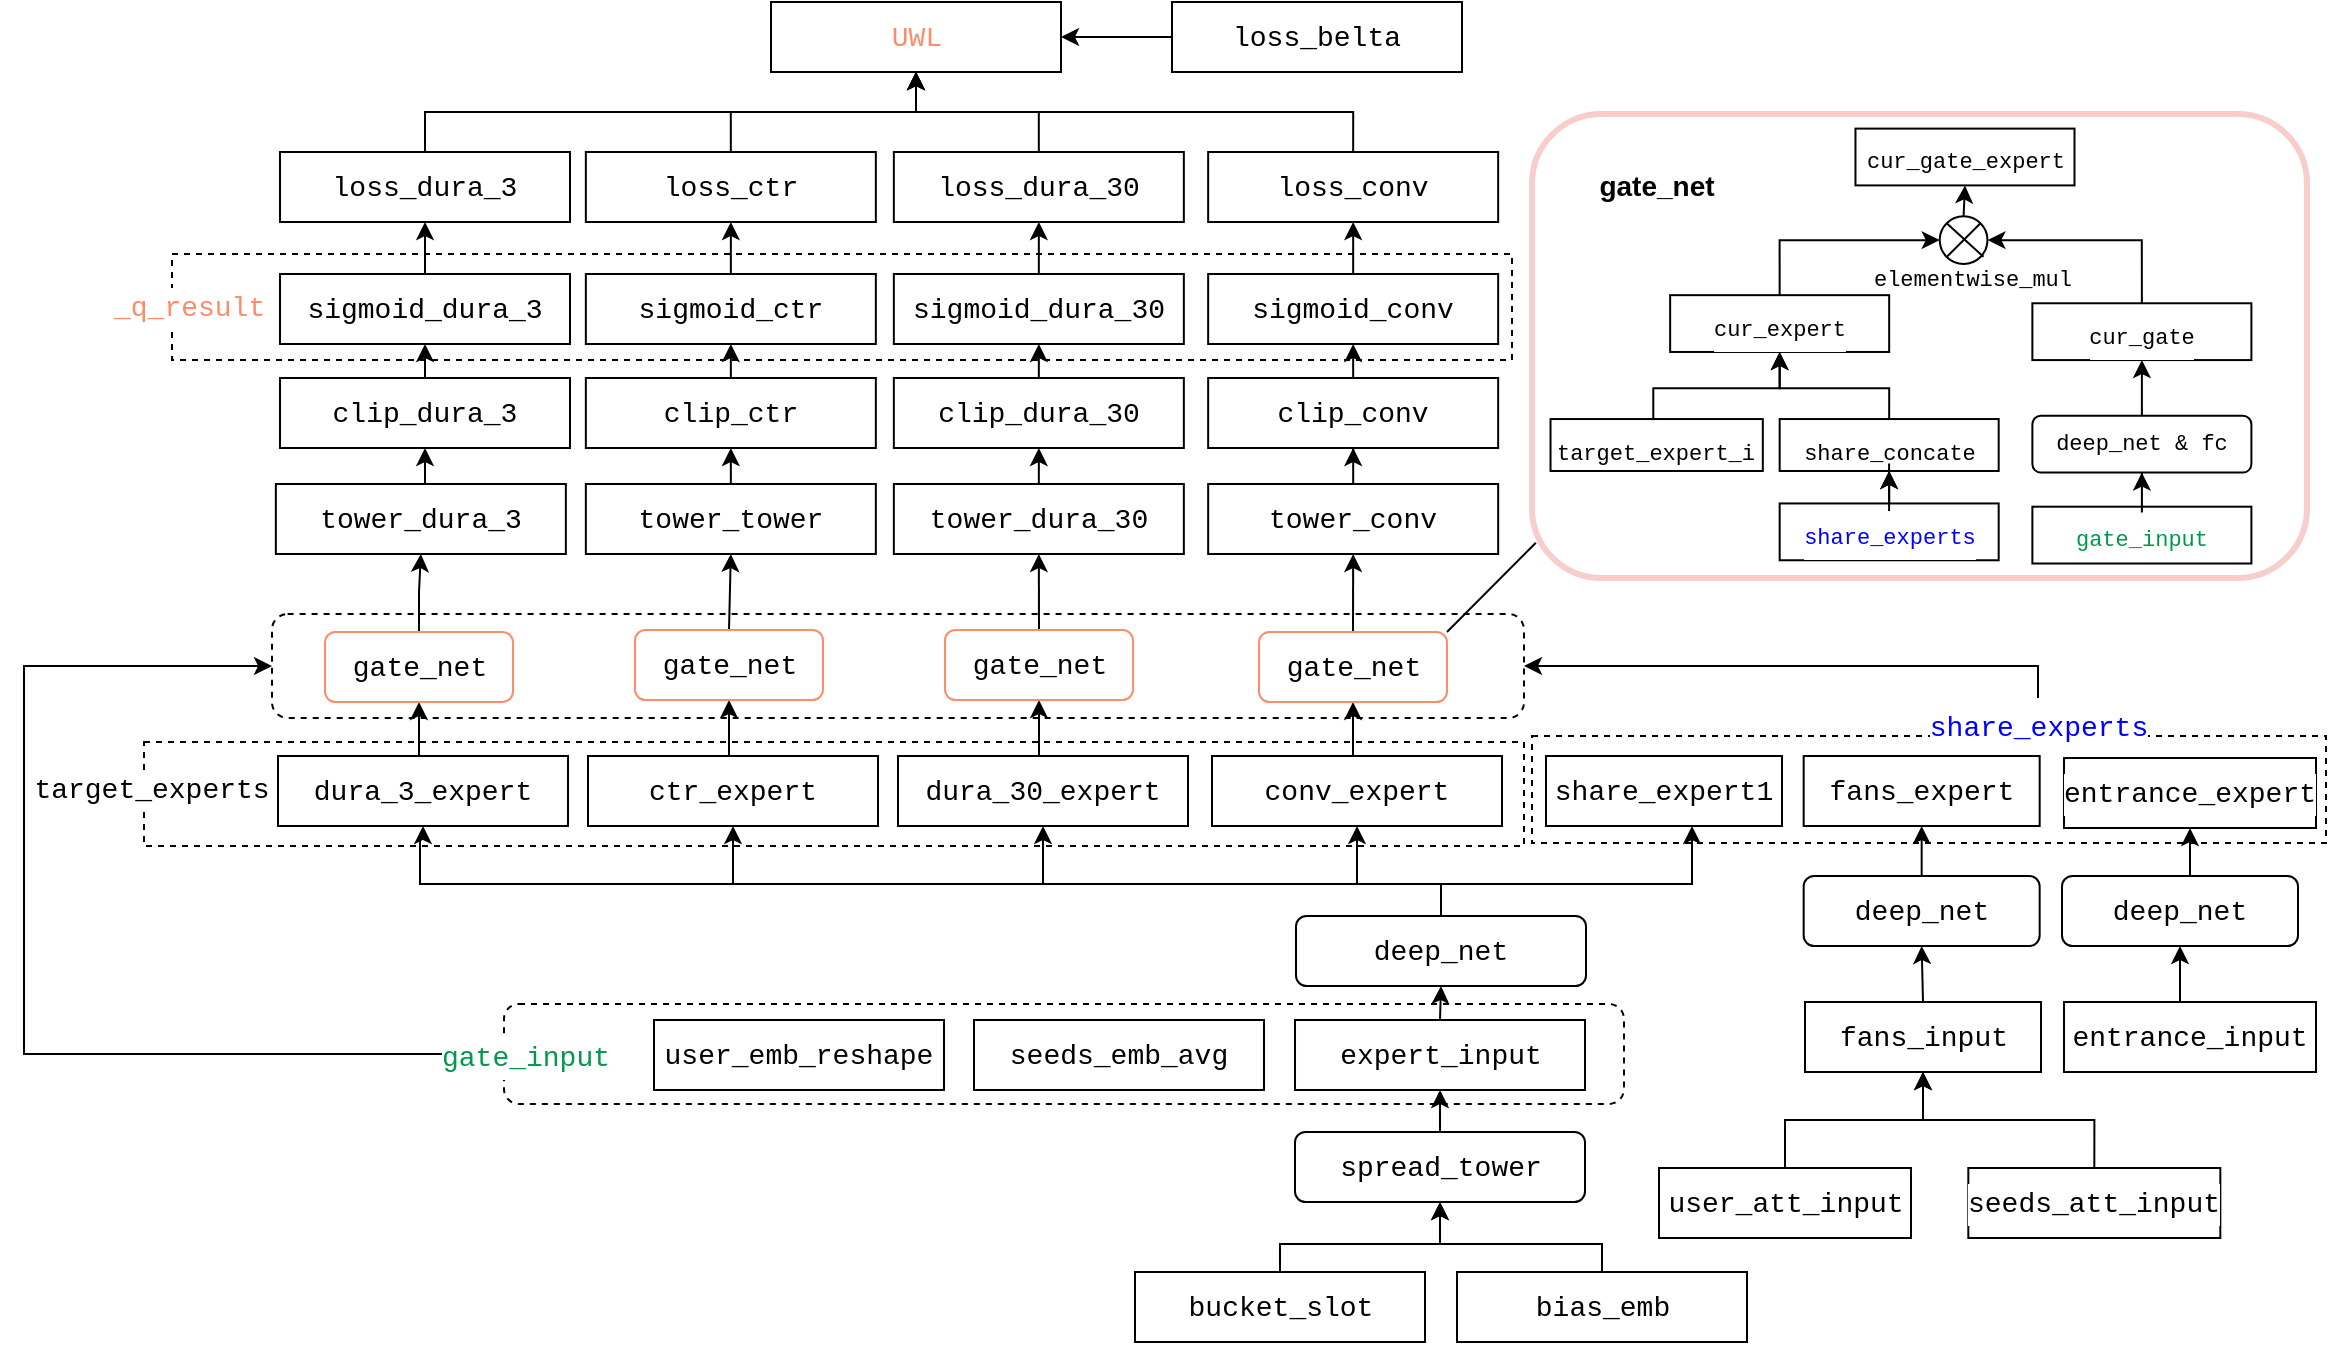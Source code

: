 <mxfile version="24.3.1" type="github">
  <diagram name="第 1 页" id="n4BhP9zj2BLXmroLL63H">
    <mxGraphModel dx="2883" dy="856" grid="1" gridSize="10" guides="1" tooltips="1" connect="1" arrows="1" fold="1" page="1" pageScale="1" pageWidth="1169" pageHeight="827" math="0" shadow="0">
      <root>
        <mxCell id="0" />
        <mxCell id="1" parent="0" />
        <mxCell id="V2eXVLYHtB6FcR149Pm0-15" value="" style="rounded=1;whiteSpace=wrap;html=1;dashed=1;" parent="1" vertex="1">
          <mxGeometry x="-1030" y="320" width="626" height="52" as="geometry" />
        </mxCell>
        <mxCell id="jRNUs59h5QSE2_opnb7j-113" value="" style="rounded=0;whiteSpace=wrap;html=1;dashed=1;" parent="1" vertex="1">
          <mxGeometry x="-1080" y="140" width="670" height="53" as="geometry" />
        </mxCell>
        <mxCell id="V2eXVLYHtB6FcR149Pm0-16" style="edgeStyle=orthogonalEdgeStyle;rounded=0;orthogonalLoop=1;jettySize=auto;html=1;entryX=0;entryY=0.5;entryDx=0;entryDy=0;" parent="1" source="jRNUs59h5QSE2_opnb7j-55" target="V2eXVLYHtB6FcR149Pm0-15" edge="1">
          <mxGeometry relative="1" as="geometry">
            <Array as="points">
              <mxPoint x="-1154" y="540" />
              <mxPoint x="-1154" y="346" />
            </Array>
          </mxGeometry>
        </mxCell>
        <mxCell id="jRNUs59h5QSE2_opnb7j-55" value="" style="rounded=1;whiteSpace=wrap;html=1;dashed=1;" parent="1" vertex="1">
          <mxGeometry x="-914" y="515" width="560" height="50" as="geometry" />
        </mxCell>
        <mxCell id="jRNUs59h5QSE2_opnb7j-45" value="" style="rounded=0;whiteSpace=wrap;html=1;dashed=1;" parent="1" vertex="1">
          <mxGeometry x="-1094" y="384" width="690" height="52" as="geometry" />
        </mxCell>
        <mxCell id="jRNUs59h5QSE2_opnb7j-42" value="" style="rounded=0;whiteSpace=wrap;html=1;dashed=1;" parent="1" vertex="1">
          <mxGeometry x="-400" y="381" width="397" height="53.5" as="geometry" />
        </mxCell>
        <mxCell id="jRNUs59h5QSE2_opnb7j-10" style="edgeStyle=orthogonalEdgeStyle;rounded=0;orthogonalLoop=1;jettySize=auto;html=1;exitX=0.5;exitY=0;exitDx=0;exitDy=0;entryX=0.5;entryY=1;entryDx=0;entryDy=0;" parent="1" source="jRNUs59h5QSE2_opnb7j-1" target="jRNUs59h5QSE2_opnb7j-7" edge="1">
          <mxGeometry relative="1" as="geometry" />
        </mxCell>
        <mxCell id="jRNUs59h5QSE2_opnb7j-1" value="&lt;div style=&quot;background-color: rgb(255, 255, 255); font-family: &amp;quot;Fira Code&amp;quot;, Menlo, Monaco, &amp;quot;Courier New&amp;quot;, monospace; font-size: 14px; line-height: 21px; white-space: pre;&quot;&gt;fans_input&lt;/div&gt;" style="rounded=0;whiteSpace=wrap;html=1;" parent="1" vertex="1">
          <mxGeometry x="-263.497" y="514" width="118" height="35" as="geometry" />
        </mxCell>
        <mxCell id="jRNUs59h5QSE2_opnb7j-13" style="edgeStyle=orthogonalEdgeStyle;rounded=0;orthogonalLoop=1;jettySize=auto;html=1;exitX=0.5;exitY=0;exitDx=0;exitDy=0;" parent="1" source="jRNUs59h5QSE2_opnb7j-2" target="jRNUs59h5QSE2_opnb7j-1" edge="1">
          <mxGeometry relative="1" as="geometry" />
        </mxCell>
        <mxCell id="jRNUs59h5QSE2_opnb7j-2" value="&lt;div style=&quot;background-color: rgb(255, 255, 255); font-family: &amp;quot;Fira Code&amp;quot;, Menlo, Monaco, &amp;quot;Courier New&amp;quot;, monospace; font-size: 14px; line-height: 21px; white-space: pre;&quot;&gt;&lt;div style=&quot;line-height: 21px;&quot;&gt;user_att_input&lt;/div&gt;&lt;/div&gt;" style="rounded=0;whiteSpace=wrap;html=1;" parent="1" vertex="1">
          <mxGeometry x="-336.5" y="597" width="126" height="35" as="geometry" />
        </mxCell>
        <mxCell id="jRNUs59h5QSE2_opnb7j-14" style="edgeStyle=orthogonalEdgeStyle;rounded=0;orthogonalLoop=1;jettySize=auto;html=1;exitX=0.5;exitY=0;exitDx=0;exitDy=0;" parent="1" source="jRNUs59h5QSE2_opnb7j-4" target="jRNUs59h5QSE2_opnb7j-1" edge="1">
          <mxGeometry relative="1" as="geometry" />
        </mxCell>
        <mxCell id="jRNUs59h5QSE2_opnb7j-4" value="&lt;div style=&quot;background-color: rgb(255, 255, 255); font-family: &amp;quot;Fira Code&amp;quot;, Menlo, Monaco, &amp;quot;Courier New&amp;quot;, monospace; font-size: 14px; line-height: 21px; white-space: pre;&quot;&gt;&lt;div style=&quot;line-height: 21px;&quot;&gt;&lt;div style=&quot;line-height: 21px;&quot;&gt;seeds_att_input&lt;/div&gt;&lt;/div&gt;&lt;/div&gt;" style="rounded=0;whiteSpace=wrap;html=1;" parent="1" vertex="1">
          <mxGeometry x="-181.833" y="597" width="126" height="35" as="geometry" />
        </mxCell>
        <mxCell id="jRNUs59h5QSE2_opnb7j-6" value="&lt;div style=&quot;background-color: rgb(255, 255, 255); font-family: &amp;quot;Fira Code&amp;quot;, Menlo, Monaco, &amp;quot;Courier New&amp;quot;, monospace; font-size: 14px; line-height: 21px; white-space: pre;&quot;&gt;&lt;div style=&quot;line-height: 21px;&quot;&gt;fans_expert&lt;/div&gt;&lt;/div&gt;" style="rounded=0;whiteSpace=wrap;html=1;" parent="1" vertex="1">
          <mxGeometry x="-264.167" y="391" width="118" height="35" as="geometry" />
        </mxCell>
        <mxCell id="jRNUs59h5QSE2_opnb7j-8" style="edgeStyle=orthogonalEdgeStyle;rounded=0;orthogonalLoop=1;jettySize=auto;html=1;exitX=0.5;exitY=0;exitDx=0;exitDy=0;entryX=0.5;entryY=1;entryDx=0;entryDy=0;" parent="1" source="jRNUs59h5QSE2_opnb7j-7" target="jRNUs59h5QSE2_opnb7j-6" edge="1">
          <mxGeometry relative="1" as="geometry" />
        </mxCell>
        <mxCell id="jRNUs59h5QSE2_opnb7j-7" value="&lt;div style=&quot;background-color: rgb(255, 255, 255); font-family: &amp;quot;Fira Code&amp;quot;, Menlo, Monaco, &amp;quot;Courier New&amp;quot;, monospace; font-size: 14px; line-height: 21px; white-space: pre;&quot;&gt;deep_net&lt;/div&gt;" style="rounded=1;whiteSpace=wrap;html=1;" parent="1" vertex="1">
          <mxGeometry x="-264.17" y="451" width="118" height="35" as="geometry" />
        </mxCell>
        <mxCell id="jRNUs59h5QSE2_opnb7j-22" style="edgeStyle=orthogonalEdgeStyle;rounded=0;orthogonalLoop=1;jettySize=auto;html=1;exitX=0.5;exitY=0;exitDx=0;exitDy=0;entryX=0.5;entryY=1;entryDx=0;entryDy=0;" parent="1" source="jRNUs59h5QSE2_opnb7j-12" target="jRNUs59h5QSE2_opnb7j-21" edge="1">
          <mxGeometry relative="1" as="geometry" />
        </mxCell>
        <mxCell id="jRNUs59h5QSE2_opnb7j-12" value="&lt;div style=&quot;background-color: rgb(255, 255, 255); font-family: &amp;quot;Fira Code&amp;quot;, Menlo, Monaco, &amp;quot;Courier New&amp;quot;, monospace; font-size: 14px; line-height: 21px; white-space: pre;&quot;&gt;&lt;div style=&quot;line-height: 21px;&quot;&gt;expert_input&lt;/div&gt;&lt;/div&gt;" style="rounded=0;whiteSpace=wrap;html=1;" parent="1" vertex="1">
          <mxGeometry x="-518.497" y="523" width="145" height="35" as="geometry" />
        </mxCell>
        <mxCell id="jRNUs59h5QSE2_opnb7j-20" style="edgeStyle=orthogonalEdgeStyle;rounded=0;orthogonalLoop=1;jettySize=auto;html=1;exitX=0.5;exitY=0;exitDx=0;exitDy=0;entryX=0.5;entryY=1;entryDx=0;entryDy=0;" parent="1" source="jRNUs59h5QSE2_opnb7j-15" target="jRNUs59h5QSE2_opnb7j-12" edge="1">
          <mxGeometry relative="1" as="geometry" />
        </mxCell>
        <mxCell id="jRNUs59h5QSE2_opnb7j-15" value="&lt;div style=&quot;background-color: rgb(255, 255, 255); font-family: &amp;quot;Fira Code&amp;quot;, Menlo, Monaco, &amp;quot;Courier New&amp;quot;, monospace; font-size: 14px; line-height: 21px; white-space: pre;&quot;&gt;&lt;div style=&quot;line-height: 21px;&quot;&gt;spread_tower&lt;/div&gt;&lt;/div&gt;" style="rounded=1;whiteSpace=wrap;html=1;" parent="1" vertex="1">
          <mxGeometry x="-518.5" y="579" width="145" height="35" as="geometry" />
        </mxCell>
        <mxCell id="jRNUs59h5QSE2_opnb7j-18" style="edgeStyle=orthogonalEdgeStyle;rounded=0;orthogonalLoop=1;jettySize=auto;html=1;exitX=0.5;exitY=0;exitDx=0;exitDy=0;entryX=0.5;entryY=1;entryDx=0;entryDy=0;" parent="1" source="jRNUs59h5QSE2_opnb7j-16" target="jRNUs59h5QSE2_opnb7j-15" edge="1">
          <mxGeometry relative="1" as="geometry">
            <Array as="points">
              <mxPoint x="-526" y="635" />
              <mxPoint x="-446" y="635" />
            </Array>
          </mxGeometry>
        </mxCell>
        <mxCell id="jRNUs59h5QSE2_opnb7j-16" value="&lt;div style=&quot;background-color: rgb(255, 255, 255); font-family: &amp;quot;Fira Code&amp;quot;, Menlo, Monaco, &amp;quot;Courier New&amp;quot;, monospace; font-size: 14px; line-height: 21px; white-space: pre;&quot;&gt;&lt;div style=&quot;line-height: 21px;&quot;&gt;&lt;div style=&quot;line-height: 21px;&quot;&gt;bucket_slot&lt;/div&gt;&lt;/div&gt;&lt;/div&gt;" style="rounded=0;whiteSpace=wrap;html=1;" parent="1" vertex="1">
          <mxGeometry x="-598.5" y="649" width="145" height="35" as="geometry" />
        </mxCell>
        <mxCell id="jRNUs59h5QSE2_opnb7j-19" style="edgeStyle=orthogonalEdgeStyle;rounded=0;orthogonalLoop=1;jettySize=auto;html=1;exitX=0.5;exitY=0;exitDx=0;exitDy=0;entryX=0.5;entryY=1;entryDx=0;entryDy=0;" parent="1" source="jRNUs59h5QSE2_opnb7j-17" target="jRNUs59h5QSE2_opnb7j-15" edge="1">
          <mxGeometry relative="1" as="geometry">
            <Array as="points">
              <mxPoint x="-365" y="635" />
              <mxPoint x="-446" y="635" />
            </Array>
          </mxGeometry>
        </mxCell>
        <mxCell id="jRNUs59h5QSE2_opnb7j-17" value="&lt;div style=&quot;background-color: rgb(255, 255, 255); font-family: &amp;quot;Fira Code&amp;quot;, Menlo, Monaco, &amp;quot;Courier New&amp;quot;, monospace; font-size: 14px; line-height: 21px; white-space: pre;&quot;&gt;&lt;div style=&quot;line-height: 21px;&quot;&gt;&lt;div style=&quot;line-height: 21px;&quot;&gt;&lt;div style=&quot;line-height: 21px;&quot;&gt;bias_emb&lt;/div&gt;&lt;/div&gt;&lt;/div&gt;&lt;/div&gt;" style="rounded=0;whiteSpace=wrap;html=1;" parent="1" vertex="1">
          <mxGeometry x="-437.5" y="649" width="145" height="35" as="geometry" />
        </mxCell>
        <mxCell id="jRNUs59h5QSE2_opnb7j-41" style="edgeStyle=orthogonalEdgeStyle;rounded=0;orthogonalLoop=1;jettySize=auto;html=1;exitX=0.5;exitY=0;exitDx=0;exitDy=0;" parent="1" source="jRNUs59h5QSE2_opnb7j-21" target="jRNUs59h5QSE2_opnb7j-31" edge="1">
          <mxGeometry relative="1" as="geometry">
            <Array as="points">
              <mxPoint x="-445" y="455" />
              <mxPoint x="-320" y="455" />
            </Array>
          </mxGeometry>
        </mxCell>
        <mxCell id="jRNUs59h5QSE2_opnb7j-49" style="edgeStyle=orthogonalEdgeStyle;rounded=0;orthogonalLoop=1;jettySize=auto;html=1;exitX=0.5;exitY=0;exitDx=0;exitDy=0;entryX=0.5;entryY=1;entryDx=0;entryDy=0;" parent="1" source="jRNUs59h5QSE2_opnb7j-21" target="jRNUs59h5QSE2_opnb7j-33" edge="1">
          <mxGeometry relative="1" as="geometry">
            <Array as="points">
              <mxPoint x="-445" y="455" />
              <mxPoint x="-487" y="455" />
            </Array>
          </mxGeometry>
        </mxCell>
        <mxCell id="jRNUs59h5QSE2_opnb7j-50" style="edgeStyle=orthogonalEdgeStyle;rounded=0;orthogonalLoop=1;jettySize=auto;html=1;exitX=0.5;exitY=0;exitDx=0;exitDy=0;entryX=0.5;entryY=1;entryDx=0;entryDy=0;" parent="1" source="jRNUs59h5QSE2_opnb7j-21" target="jRNUs59h5QSE2_opnb7j-28" edge="1">
          <mxGeometry relative="1" as="geometry">
            <Array as="points">
              <mxPoint x="-445" y="455" />
              <mxPoint x="-644" y="455" />
            </Array>
          </mxGeometry>
        </mxCell>
        <mxCell id="jRNUs59h5QSE2_opnb7j-51" style="edgeStyle=orthogonalEdgeStyle;rounded=0;orthogonalLoop=1;jettySize=auto;html=1;exitX=0.5;exitY=0;exitDx=0;exitDy=0;entryX=0.5;entryY=1;entryDx=0;entryDy=0;" parent="1" source="jRNUs59h5QSE2_opnb7j-21" target="jRNUs59h5QSE2_opnb7j-32" edge="1">
          <mxGeometry relative="1" as="geometry">
            <Array as="points">
              <mxPoint x="-445" y="455" />
              <mxPoint x="-799" y="455" />
            </Array>
          </mxGeometry>
        </mxCell>
        <mxCell id="jRNUs59h5QSE2_opnb7j-52" style="edgeStyle=orthogonalEdgeStyle;rounded=0;orthogonalLoop=1;jettySize=auto;html=1;entryX=0.5;entryY=1;entryDx=0;entryDy=0;exitX=0.5;exitY=0;exitDx=0;exitDy=0;" parent="1" source="jRNUs59h5QSE2_opnb7j-21" target="jRNUs59h5QSE2_opnb7j-23" edge="1">
          <mxGeometry relative="1" as="geometry">
            <mxPoint x="-445.48" y="475" as="sourcePoint" />
            <mxPoint x="-949" y="425" as="targetPoint" />
            <Array as="points">
              <mxPoint x="-445" y="455" />
              <mxPoint x="-956" y="455" />
              <mxPoint x="-956" y="430" />
              <mxPoint x="-955" y="430" />
            </Array>
          </mxGeometry>
        </mxCell>
        <mxCell id="jRNUs59h5QSE2_opnb7j-21" value="&lt;div style=&quot;background-color: rgb(255, 255, 255); font-family: &amp;quot;Fira Code&amp;quot;, Menlo, Monaco, &amp;quot;Courier New&amp;quot;, monospace; font-size: 14px; line-height: 21px; white-space: pre;&quot;&gt;deep_net&lt;/div&gt;" style="rounded=1;whiteSpace=wrap;html=1;" parent="1" vertex="1">
          <mxGeometry x="-518" y="471" width="145" height="35" as="geometry" />
        </mxCell>
        <mxCell id="V2eXVLYHtB6FcR149Pm0-4" style="edgeStyle=orthogonalEdgeStyle;rounded=0;orthogonalLoop=1;jettySize=auto;html=1;exitX=0.5;exitY=0;exitDx=0;exitDy=0;entryX=0.5;entryY=1;entryDx=0;entryDy=0;" parent="1" source="jRNUs59h5QSE2_opnb7j-23" target="V2eXVLYHtB6FcR149Pm0-3" edge="1">
          <mxGeometry relative="1" as="geometry" />
        </mxCell>
        <mxCell id="jRNUs59h5QSE2_opnb7j-23" value="&lt;div style=&quot;background-color: rgb(255, 255, 255); font-family: &amp;quot;Fira Code&amp;quot;, Menlo, Monaco, &amp;quot;Courier New&amp;quot;, monospace; font-size: 14px; line-height: 21px; white-space: pre;&quot;&gt;&lt;div style=&quot;line-height: 21px;&quot;&gt;&lt;div style=&quot;line-height: 21px;&quot;&gt;&lt;div style=&quot;line-height: 21px;&quot;&gt;dura_3_expert&lt;/div&gt;&lt;/div&gt;&lt;/div&gt;&lt;/div&gt;" style="rounded=0;whiteSpace=wrap;html=1;" parent="1" vertex="1">
          <mxGeometry x="-1026.997" y="391" width="145" height="35" as="geometry" />
        </mxCell>
        <mxCell id="V2eXVLYHtB6FcR149Pm0-14" style="edgeStyle=orthogonalEdgeStyle;rounded=0;orthogonalLoop=1;jettySize=auto;html=1;exitX=0.5;exitY=0;exitDx=0;exitDy=0;entryX=0.5;entryY=1;entryDx=0;entryDy=0;" parent="1" source="jRNUs59h5QSE2_opnb7j-28" target="V2eXVLYHtB6FcR149Pm0-9" edge="1">
          <mxGeometry relative="1" as="geometry" />
        </mxCell>
        <mxCell id="jRNUs59h5QSE2_opnb7j-28" value="&lt;div style=&quot;background-color: rgb(255, 255, 255); font-family: &amp;quot;Fira Code&amp;quot;, Menlo, Monaco, &amp;quot;Courier New&amp;quot;, monospace; font-size: 14px; line-height: 21px; white-space: pre;&quot;&gt;&lt;div style=&quot;line-height: 21px;&quot;&gt;&lt;div style=&quot;line-height: 21px;&quot;&gt;&lt;div style=&quot;line-height: 21px;&quot;&gt;dura_30_expert&lt;/div&gt;&lt;/div&gt;&lt;/div&gt;&lt;/div&gt;" style="rounded=0;whiteSpace=wrap;html=1;" parent="1" vertex="1">
          <mxGeometry x="-716.997" y="391" width="145" height="35" as="geometry" />
        </mxCell>
        <mxCell id="jRNUs59h5QSE2_opnb7j-31" value="&lt;div style=&quot;background-color: rgb(255, 255, 255); font-family: &amp;quot;Fira Code&amp;quot;, Menlo, Monaco, &amp;quot;Courier New&amp;quot;, monospace; font-size: 14px; line-height: 21px; white-space: pre;&quot;&gt;&lt;div style=&quot;line-height: 21px;&quot;&gt;&lt;div style=&quot;line-height: 21px;&quot;&gt;share_expert1&lt;/div&gt;&lt;/div&gt;&lt;/div&gt;" style="rounded=0;whiteSpace=wrap;html=1;" parent="1" vertex="1">
          <mxGeometry x="-392.997" y="391" width="118" height="35" as="geometry" />
        </mxCell>
        <mxCell id="V2eXVLYHtB6FcR149Pm0-7" style="edgeStyle=orthogonalEdgeStyle;rounded=0;orthogonalLoop=1;jettySize=auto;html=1;exitX=0.5;exitY=0;exitDx=0;exitDy=0;entryX=0.5;entryY=1;entryDx=0;entryDy=0;" parent="1" source="jRNUs59h5QSE2_opnb7j-32" target="V2eXVLYHtB6FcR149Pm0-6" edge="1">
          <mxGeometry relative="1" as="geometry" />
        </mxCell>
        <mxCell id="jRNUs59h5QSE2_opnb7j-32" value="&lt;div style=&quot;background-color: rgb(255, 255, 255); font-family: &amp;quot;Fira Code&amp;quot;, Menlo, Monaco, &amp;quot;Courier New&amp;quot;, monospace; font-size: 14px; line-height: 21px; white-space: pre;&quot;&gt;&lt;div style=&quot;line-height: 21px;&quot;&gt;&lt;div style=&quot;line-height: 21px;&quot;&gt;&lt;div style=&quot;line-height: 21px;&quot;&gt;&lt;div style=&quot;line-height: 21px;&quot;&gt;ctr_expert&lt;br&gt;&lt;/div&gt;&lt;/div&gt;&lt;/div&gt;&lt;/div&gt;&lt;/div&gt;" style="rounded=0;whiteSpace=wrap;html=1;" parent="1" vertex="1">
          <mxGeometry x="-871.997" y="391" width="145" height="35" as="geometry" />
        </mxCell>
        <mxCell id="V2eXVLYHtB6FcR149Pm0-11" style="edgeStyle=orthogonalEdgeStyle;rounded=0;orthogonalLoop=1;jettySize=auto;html=1;exitX=0.5;exitY=0;exitDx=0;exitDy=0;entryX=0.5;entryY=1;entryDx=0;entryDy=0;" parent="1" source="jRNUs59h5QSE2_opnb7j-33" target="V2eXVLYHtB6FcR149Pm0-10" edge="1">
          <mxGeometry relative="1" as="geometry" />
        </mxCell>
        <mxCell id="jRNUs59h5QSE2_opnb7j-33" value="&lt;div style=&quot;background-color: rgb(255, 255, 255); font-family: &amp;quot;Fira Code&amp;quot;, Menlo, Monaco, &amp;quot;Courier New&amp;quot;, monospace; font-size: 14px; line-height: 21px; white-space: pre;&quot;&gt;&lt;div style=&quot;line-height: 21px;&quot;&gt;&lt;div style=&quot;line-height: 21px;&quot;&gt;&lt;div style=&quot;line-height: 21px;&quot;&gt;&lt;div style=&quot;line-height: 21px;&quot;&gt;&lt;div style=&quot;line-height: 21px;&quot;&gt;conv_expert&lt;/div&gt;&lt;/div&gt;&lt;/div&gt;&lt;/div&gt;&lt;/div&gt;&lt;/div&gt;" style="rounded=0;whiteSpace=wrap;html=1;" parent="1" vertex="1">
          <mxGeometry x="-559.997" y="391" width="145" height="35" as="geometry" />
        </mxCell>
        <mxCell id="jRNUs59h5QSE2_opnb7j-34" value="&lt;div style=&quot;background-color: rgb(255, 255, 255); font-family: &amp;quot;Fira Code&amp;quot;, Menlo, Monaco, &amp;quot;Courier New&amp;quot;, monospace; font-size: 14px; line-height: 21px; white-space: pre;&quot;&gt;&lt;div style=&quot;line-height: 21px;&quot;&gt;&lt;div style=&quot;line-height: 21px;&quot;&gt;entrance_expert&lt;/div&gt;&lt;/div&gt;&lt;/div&gt;" style="rounded=0;whiteSpace=wrap;html=1;" parent="1" vertex="1">
          <mxGeometry x="-133.997" y="392" width="126" height="35" as="geometry" />
        </mxCell>
        <mxCell id="jRNUs59h5QSE2_opnb7j-36" style="edgeStyle=orthogonalEdgeStyle;rounded=0;orthogonalLoop=1;jettySize=auto;html=1;exitX=0.5;exitY=0;exitDx=0;exitDy=0;entryX=0.5;entryY=1;entryDx=0;entryDy=0;" parent="1" source="jRNUs59h5QSE2_opnb7j-35" target="jRNUs59h5QSE2_opnb7j-34" edge="1">
          <mxGeometry relative="1" as="geometry" />
        </mxCell>
        <mxCell id="jRNUs59h5QSE2_opnb7j-35" value="&lt;div style=&quot;background-color: rgb(255, 255, 255); font-family: &amp;quot;Fira Code&amp;quot;, Menlo, Monaco, &amp;quot;Courier New&amp;quot;, monospace; font-size: 14px; line-height: 21px; white-space: pre;&quot;&gt;deep_net&lt;/div&gt;" style="rounded=1;whiteSpace=wrap;html=1;" parent="1" vertex="1">
          <mxGeometry x="-135" y="451" width="118" height="35" as="geometry" />
        </mxCell>
        <mxCell id="jRNUs59h5QSE2_opnb7j-39" style="edgeStyle=orthogonalEdgeStyle;rounded=0;orthogonalLoop=1;jettySize=auto;html=1;exitX=0.5;exitY=0;exitDx=0;exitDy=0;entryX=0.5;entryY=1;entryDx=0;entryDy=0;" parent="1" source="jRNUs59h5QSE2_opnb7j-37" target="jRNUs59h5QSE2_opnb7j-35" edge="1">
          <mxGeometry relative="1" as="geometry" />
        </mxCell>
        <mxCell id="jRNUs59h5QSE2_opnb7j-37" value="&lt;div style=&quot;background-color: rgb(255, 255, 255); font-family: &amp;quot;Fira Code&amp;quot;, Menlo, Monaco, &amp;quot;Courier New&amp;quot;, monospace; font-size: 14px; line-height: 21px; white-space: pre;&quot;&gt;&lt;div style=&quot;line-height: 21px;&quot;&gt;entrance_input&lt;/div&gt;&lt;/div&gt;" style="rounded=0;whiteSpace=wrap;html=1;" parent="1" vertex="1">
          <mxGeometry x="-133.997" y="514" width="126" height="35" as="geometry" />
        </mxCell>
        <mxCell id="V2eXVLYHtB6FcR149Pm0-17" style="edgeStyle=orthogonalEdgeStyle;rounded=0;orthogonalLoop=1;jettySize=auto;html=1;entryX=1;entryY=0.5;entryDx=0;entryDy=0;" parent="1" source="jRNUs59h5QSE2_opnb7j-44" target="V2eXVLYHtB6FcR149Pm0-15" edge="1">
          <mxGeometry relative="1" as="geometry">
            <Array as="points">
              <mxPoint x="-147" y="346" />
            </Array>
          </mxGeometry>
        </mxCell>
        <mxCell id="jRNUs59h5QSE2_opnb7j-44" value="&lt;div style=&quot;background-color: rgb(255, 255, 255); font-family: &amp;quot;Fira Code&amp;quot;, Menlo, Monaco, &amp;quot;Courier New&amp;quot;, monospace; font-size: 14px; line-height: 21px; white-space-collapse: preserve;&quot;&gt;share_experts&lt;/div&gt;" style="text;html=1;align=center;verticalAlign=middle;resizable=0;points=[];autosize=1;strokeColor=none;fillColor=none;fontColor=#0000FF;" parent="1" vertex="1">
          <mxGeometry x="-212.0" y="362" width="130" height="30" as="geometry" />
        </mxCell>
        <mxCell id="jRNUs59h5QSE2_opnb7j-46" value="&lt;div style=&quot;color: #000000;background-color: #ffffff;font-family: &#39;Fira Code&#39;, Menlo, Monaco, &#39;Courier New&#39;, monospace;font-weight: normal;font-size: 14px;line-height: 21px;white-space: pre;&quot;&gt;&lt;div&gt;&lt;span style=&quot;color: #000000;&quot;&gt;target_experts&lt;/span&gt;&lt;/div&gt;&lt;/div&gt;" style="text;whiteSpace=wrap;html=1;align=center;" parent="1" vertex="1">
          <mxGeometry x="-1165.5" y="391" width="150" height="40" as="geometry" />
        </mxCell>
        <mxCell id="jRNUs59h5QSE2_opnb7j-47" value="&lt;div style=&quot;background-color: rgb(255, 255, 255); font-family: &amp;quot;Fira Code&amp;quot;, Menlo, Monaco, &amp;quot;Courier New&amp;quot;, monospace; font-size: 14px; line-height: 21px; white-space: pre;&quot;&gt;&lt;div style=&quot;line-height: 21px;&quot;&gt;&lt;div style=&quot;line-height: 21px;&quot;&gt;&lt;div style=&quot;line-height: 21px;&quot;&gt;user_emb_reshape&lt;/div&gt;&lt;/div&gt;&lt;/div&gt;&lt;/div&gt;" style="rounded=0;whiteSpace=wrap;html=1;" parent="1" vertex="1">
          <mxGeometry x="-839" y="523" width="145" height="35" as="geometry" />
        </mxCell>
        <mxCell id="jRNUs59h5QSE2_opnb7j-53" value="&lt;div style=&quot;background-color: rgb(255, 255, 255); font-family: &amp;quot;Fira Code&amp;quot;, Menlo, Monaco, &amp;quot;Courier New&amp;quot;, monospace; font-size: 14px; line-height: 21px; white-space: pre;&quot;&gt;&lt;div style=&quot;line-height: 21px;&quot;&gt;&lt;div style=&quot;line-height: 21px;&quot;&gt;&lt;div style=&quot;line-height: 21px;&quot;&gt;&lt;div style=&quot;line-height: 21px;&quot;&gt;seeds_emb_avg&lt;/div&gt;&lt;/div&gt;&lt;/div&gt;&lt;/div&gt;&lt;/div&gt;" style="rounded=0;whiteSpace=wrap;html=1;" parent="1" vertex="1">
          <mxGeometry x="-679" y="523" width="145" height="35" as="geometry" />
        </mxCell>
        <mxCell id="jRNUs59h5QSE2_opnb7j-56" value="&lt;div style=&quot;background-color: rgb(255, 255, 255); font-family: &amp;quot;Fira Code&amp;quot;, Menlo, Monaco, &amp;quot;Courier New&amp;quot;, monospace; font-weight: normal; font-size: 14px; line-height: 21px; white-space: pre;&quot;&gt;&lt;div style=&quot;&quot;&gt;&lt;font color=&quot;#00994d&quot;&gt;gate_input&lt;/font&gt;&lt;/div&gt;&lt;/div&gt;" style="text;whiteSpace=wrap;html=1;align=center;" parent="1" vertex="1">
          <mxGeometry x="-963" y="525" width="120" height="40" as="geometry" />
        </mxCell>
        <mxCell id="jRNUs59h5QSE2_opnb7j-85" style="edgeStyle=orthogonalEdgeStyle;rounded=0;orthogonalLoop=1;jettySize=auto;html=1;exitX=0.5;exitY=0;exitDx=0;exitDy=0;entryX=0.5;entryY=1;entryDx=0;entryDy=0;" parent="1" source="jRNUs59h5QSE2_opnb7j-68" target="jRNUs59h5QSE2_opnb7j-72" edge="1">
          <mxGeometry relative="1" as="geometry" />
        </mxCell>
        <mxCell id="jRNUs59h5QSE2_opnb7j-68" value="&lt;div style=&quot;background-color: rgb(255, 255, 255); font-family: &amp;quot;Fira Code&amp;quot;, Menlo, Monaco, &amp;quot;Courier New&amp;quot;, monospace; font-size: 14px; line-height: 21px; white-space: pre;&quot;&gt;&lt;div style=&quot;line-height: 21px;&quot;&gt;&lt;div style=&quot;line-height: 21px;&quot;&gt;&lt;div style=&quot;line-height: 21px;&quot;&gt;&lt;div style=&quot;line-height: 21px;&quot;&gt;tower_dura_3&lt;/div&gt;&lt;/div&gt;&lt;/div&gt;&lt;/div&gt;&lt;/div&gt;" style="rounded=0;whiteSpace=wrap;html=1;" parent="1" vertex="1">
          <mxGeometry x="-1028.077" y="255" width="145" height="35" as="geometry" />
        </mxCell>
        <mxCell id="jRNUs59h5QSE2_opnb7j-86" style="edgeStyle=orthogonalEdgeStyle;rounded=0;orthogonalLoop=1;jettySize=auto;html=1;exitX=0.5;exitY=0;exitDx=0;exitDy=0;entryX=0.5;entryY=1;entryDx=0;entryDy=0;" parent="1" source="jRNUs59h5QSE2_opnb7j-69" target="jRNUs59h5QSE2_opnb7j-73" edge="1">
          <mxGeometry relative="1" as="geometry" />
        </mxCell>
        <mxCell id="jRNUs59h5QSE2_opnb7j-69" value="&lt;div style=&quot;background-color: rgb(255, 255, 255); font-family: &amp;quot;Fira Code&amp;quot;, Menlo, Monaco, &amp;quot;Courier New&amp;quot;, monospace; font-size: 14px; line-height: 21px; white-space: pre;&quot;&gt;&lt;div style=&quot;line-height: 21px;&quot;&gt;&lt;div style=&quot;line-height: 21px;&quot;&gt;&lt;div style=&quot;line-height: 21px;&quot;&gt;&lt;div style=&quot;line-height: 21px;&quot;&gt;&lt;div style=&quot;line-height: 21px;&quot;&gt;tower_tower&lt;/div&gt;&lt;/div&gt;&lt;/div&gt;&lt;/div&gt;&lt;/div&gt;&lt;/div&gt;" style="rounded=0;whiteSpace=wrap;html=1;" parent="1" vertex="1">
          <mxGeometry x="-873.08" y="255" width="145" height="35" as="geometry" />
        </mxCell>
        <mxCell id="jRNUs59h5QSE2_opnb7j-87" style="edgeStyle=orthogonalEdgeStyle;rounded=0;orthogonalLoop=1;jettySize=auto;html=1;exitX=0.5;exitY=0;exitDx=0;exitDy=0;entryX=0.5;entryY=1;entryDx=0;entryDy=0;" parent="1" source="jRNUs59h5QSE2_opnb7j-70" target="jRNUs59h5QSE2_opnb7j-75" edge="1">
          <mxGeometry relative="1" as="geometry" />
        </mxCell>
        <mxCell id="jRNUs59h5QSE2_opnb7j-70" value="&lt;div style=&quot;background-color: rgb(255, 255, 255); font-family: &amp;quot;Fira Code&amp;quot;, Menlo, Monaco, &amp;quot;Courier New&amp;quot;, monospace; font-size: 14px; line-height: 21px; white-space: pre;&quot;&gt;&lt;div style=&quot;line-height: 21px;&quot;&gt;&lt;div style=&quot;line-height: 21px;&quot;&gt;&lt;div style=&quot;line-height: 21px;&quot;&gt;&lt;div style=&quot;line-height: 21px;&quot;&gt;&lt;div style=&quot;line-height: 21px;&quot;&gt;&lt;div style=&quot;line-height: 21px;&quot;&gt;tower_dura_30&lt;/div&gt;&lt;/div&gt;&lt;/div&gt;&lt;/div&gt;&lt;/div&gt;&lt;/div&gt;&lt;/div&gt;" style="rounded=0;whiteSpace=wrap;html=1;" parent="1" vertex="1">
          <mxGeometry x="-719.08" y="255" width="145" height="35" as="geometry" />
        </mxCell>
        <mxCell id="jRNUs59h5QSE2_opnb7j-88" style="edgeStyle=orthogonalEdgeStyle;rounded=0;orthogonalLoop=1;jettySize=auto;html=1;exitX=0.5;exitY=0;exitDx=0;exitDy=0;" parent="1" source="jRNUs59h5QSE2_opnb7j-71" target="jRNUs59h5QSE2_opnb7j-76" edge="1">
          <mxGeometry relative="1" as="geometry" />
        </mxCell>
        <mxCell id="jRNUs59h5QSE2_opnb7j-71" value="&lt;div style=&quot;background-color: rgb(255, 255, 255); font-family: &amp;quot;Fira Code&amp;quot;, Menlo, Monaco, &amp;quot;Courier New&amp;quot;, monospace; font-size: 14px; line-height: 21px; white-space: pre;&quot;&gt;&lt;div style=&quot;line-height: 21px;&quot;&gt;&lt;div style=&quot;line-height: 21px;&quot;&gt;&lt;div style=&quot;line-height: 21px;&quot;&gt;&lt;div style=&quot;line-height: 21px;&quot;&gt;&lt;div style=&quot;line-height: 21px;&quot;&gt;&lt;div style=&quot;line-height: 21px;&quot;&gt;&lt;div style=&quot;line-height: 21px;&quot;&gt;tower_conv&lt;/div&gt;&lt;/div&gt;&lt;/div&gt;&lt;/div&gt;&lt;/div&gt;&lt;/div&gt;&lt;/div&gt;&lt;/div&gt;" style="rounded=0;whiteSpace=wrap;html=1;" parent="1" vertex="1">
          <mxGeometry x="-561.917" y="255" width="145" height="35" as="geometry" />
        </mxCell>
        <mxCell id="jRNUs59h5QSE2_opnb7j-89" style="edgeStyle=orthogonalEdgeStyle;rounded=0;orthogonalLoop=1;jettySize=auto;html=1;exitX=0.5;exitY=0;exitDx=0;exitDy=0;entryX=0.5;entryY=1;entryDx=0;entryDy=0;" parent="1" source="jRNUs59h5QSE2_opnb7j-72" target="jRNUs59h5QSE2_opnb7j-77" edge="1">
          <mxGeometry relative="1" as="geometry" />
        </mxCell>
        <mxCell id="jRNUs59h5QSE2_opnb7j-72" value="&lt;div style=&quot;background-color: rgb(255, 255, 255); font-family: &amp;quot;Fira Code&amp;quot;, Menlo, Monaco, &amp;quot;Courier New&amp;quot;, monospace; font-size: 14px; line-height: 21px; white-space: pre;&quot;&gt;&lt;div style=&quot;line-height: 21px;&quot;&gt;&lt;div style=&quot;line-height: 21px;&quot;&gt;&lt;div style=&quot;line-height: 21px;&quot;&gt;&lt;div style=&quot;line-height: 21px;&quot;&gt;&lt;div style=&quot;line-height: 21px;&quot;&gt;&lt;div style=&quot;line-height: 21px;&quot;&gt;clip_dura_3&lt;/div&gt;&lt;/div&gt;&lt;/div&gt;&lt;/div&gt;&lt;/div&gt;&lt;/div&gt;&lt;/div&gt;" style="rounded=0;whiteSpace=wrap;html=1;" parent="1" vertex="1">
          <mxGeometry x="-1025.997" y="202" width="145" height="35" as="geometry" />
        </mxCell>
        <mxCell id="jRNUs59h5QSE2_opnb7j-90" style="edgeStyle=orthogonalEdgeStyle;rounded=0;orthogonalLoop=1;jettySize=auto;html=1;exitX=0.5;exitY=0;exitDx=0;exitDy=0;entryX=0.5;entryY=1;entryDx=0;entryDy=0;" parent="1" source="jRNUs59h5QSE2_opnb7j-73" target="jRNUs59h5QSE2_opnb7j-78" edge="1">
          <mxGeometry relative="1" as="geometry" />
        </mxCell>
        <mxCell id="jRNUs59h5QSE2_opnb7j-73" value="&lt;div style=&quot;background-color: rgb(255, 255, 255); font-family: &amp;quot;Fira Code&amp;quot;, Menlo, Monaco, &amp;quot;Courier New&amp;quot;, monospace; font-size: 14px; line-height: 21px; white-space: pre;&quot;&gt;&lt;div style=&quot;line-height: 21px;&quot;&gt;&lt;div style=&quot;line-height: 21px;&quot;&gt;&lt;div style=&quot;line-height: 21px;&quot;&gt;&lt;div style=&quot;line-height: 21px;&quot;&gt;&lt;div style=&quot;line-height: 21px;&quot;&gt;&lt;div style=&quot;line-height: 21px;&quot;&gt;clip_ctr&lt;/div&gt;&lt;/div&gt;&lt;/div&gt;&lt;/div&gt;&lt;/div&gt;&lt;/div&gt;&lt;/div&gt;" style="rounded=0;whiteSpace=wrap;html=1;" parent="1" vertex="1">
          <mxGeometry x="-873.08" y="202" width="145" height="35" as="geometry" />
        </mxCell>
        <mxCell id="jRNUs59h5QSE2_opnb7j-91" style="edgeStyle=orthogonalEdgeStyle;rounded=0;orthogonalLoop=1;jettySize=auto;html=1;exitX=0.5;exitY=0;exitDx=0;exitDy=0;entryX=0.5;entryY=1;entryDx=0;entryDy=0;" parent="1" source="jRNUs59h5QSE2_opnb7j-75" target="jRNUs59h5QSE2_opnb7j-79" edge="1">
          <mxGeometry relative="1" as="geometry" />
        </mxCell>
        <mxCell id="jRNUs59h5QSE2_opnb7j-75" value="&lt;div style=&quot;background-color: rgb(255, 255, 255); font-family: &amp;quot;Fira Code&amp;quot;, Menlo, Monaco, &amp;quot;Courier New&amp;quot;, monospace; font-size: 14px; line-height: 21px; white-space: pre;&quot;&gt;&lt;div style=&quot;line-height: 21px;&quot;&gt;&lt;div style=&quot;line-height: 21px;&quot;&gt;&lt;div style=&quot;line-height: 21px;&quot;&gt;&lt;div style=&quot;line-height: 21px;&quot;&gt;&lt;div style=&quot;line-height: 21px;&quot;&gt;&lt;div style=&quot;line-height: 21px;&quot;&gt;&lt;div style=&quot;line-height: 21px;&quot;&gt;clip_dura_30&lt;/div&gt;&lt;/div&gt;&lt;/div&gt;&lt;/div&gt;&lt;/div&gt;&lt;/div&gt;&lt;/div&gt;&lt;/div&gt;" style="rounded=0;whiteSpace=wrap;html=1;" parent="1" vertex="1">
          <mxGeometry x="-719.08" y="202" width="145" height="35" as="geometry" />
        </mxCell>
        <mxCell id="jRNUs59h5QSE2_opnb7j-92" style="edgeStyle=orthogonalEdgeStyle;rounded=0;orthogonalLoop=1;jettySize=auto;html=1;exitX=0.5;exitY=0;exitDx=0;exitDy=0;entryX=0.5;entryY=1;entryDx=0;entryDy=0;" parent="1" source="jRNUs59h5QSE2_opnb7j-76" target="jRNUs59h5QSE2_opnb7j-80" edge="1">
          <mxGeometry relative="1" as="geometry" />
        </mxCell>
        <mxCell id="jRNUs59h5QSE2_opnb7j-76" value="&lt;div style=&quot;background-color: rgb(255, 255, 255); font-family: &amp;quot;Fira Code&amp;quot;, Menlo, Monaco, &amp;quot;Courier New&amp;quot;, monospace; font-size: 14px; line-height: 21px; white-space: pre;&quot;&gt;&lt;div style=&quot;line-height: 21px;&quot;&gt;&lt;div style=&quot;line-height: 21px;&quot;&gt;&lt;div style=&quot;line-height: 21px;&quot;&gt;&lt;div style=&quot;line-height: 21px;&quot;&gt;&lt;div style=&quot;line-height: 21px;&quot;&gt;&lt;div style=&quot;line-height: 21px;&quot;&gt;&lt;div style=&quot;line-height: 21px;&quot;&gt;clip_conv&lt;/div&gt;&lt;/div&gt;&lt;/div&gt;&lt;/div&gt;&lt;/div&gt;&lt;/div&gt;&lt;/div&gt;&lt;/div&gt;" style="rounded=0;whiteSpace=wrap;html=1;" parent="1" vertex="1">
          <mxGeometry x="-561.92" y="202" width="145" height="35" as="geometry" />
        </mxCell>
        <mxCell id="jRNUs59h5QSE2_opnb7j-102" style="edgeStyle=orthogonalEdgeStyle;rounded=0;orthogonalLoop=1;jettySize=auto;html=1;exitX=0.5;exitY=0;exitDx=0;exitDy=0;entryX=0.5;entryY=1;entryDx=0;entryDy=0;" parent="1" source="jRNUs59h5QSE2_opnb7j-77" target="jRNUs59h5QSE2_opnb7j-98" edge="1">
          <mxGeometry relative="1" as="geometry">
            <mxPoint x="-950.497" y="89" as="sourcePoint" />
          </mxGeometry>
        </mxCell>
        <mxCell id="jRNUs59h5QSE2_opnb7j-77" value="&lt;div style=&quot;background-color: rgb(255, 255, 255); font-family: &amp;quot;Fira Code&amp;quot;, Menlo, Monaco, &amp;quot;Courier New&amp;quot;, monospace; font-size: 14px; line-height: 21px; white-space: pre;&quot;&gt;&lt;div style=&quot;line-height: 21px;&quot;&gt;&lt;div style=&quot;line-height: 21px;&quot;&gt;&lt;div style=&quot;line-height: 21px;&quot;&gt;&lt;div style=&quot;line-height: 21px;&quot;&gt;&lt;div style=&quot;line-height: 21px;&quot;&gt;&lt;div style=&quot;line-height: 21px;&quot;&gt;&lt;div style=&quot;line-height: 21px;&quot;&gt;sigmoid_dura_3&lt;/div&gt;&lt;/div&gt;&lt;/div&gt;&lt;/div&gt;&lt;/div&gt;&lt;/div&gt;&lt;/div&gt;&lt;/div&gt;" style="rounded=0;whiteSpace=wrap;html=1;" parent="1" vertex="1">
          <mxGeometry x="-1025.997" y="150" width="145" height="35" as="geometry" />
        </mxCell>
        <mxCell id="jRNUs59h5QSE2_opnb7j-103" style="edgeStyle=orthogonalEdgeStyle;rounded=0;orthogonalLoop=1;jettySize=auto;html=1;exitX=0.5;exitY=0;exitDx=0;exitDy=0;entryX=0.5;entryY=1;entryDx=0;entryDy=0;" parent="1" source="jRNUs59h5QSE2_opnb7j-78" target="jRNUs59h5QSE2_opnb7j-99" edge="1">
          <mxGeometry relative="1" as="geometry">
            <mxPoint x="-797.58" y="129" as="sourcePoint" />
          </mxGeometry>
        </mxCell>
        <mxCell id="jRNUs59h5QSE2_opnb7j-78" value="&lt;div style=&quot;background-color: rgb(255, 255, 255); font-family: &amp;quot;Fira Code&amp;quot;, Menlo, Monaco, &amp;quot;Courier New&amp;quot;, monospace; font-size: 14px; line-height: 21px; white-space: pre;&quot;&gt;&lt;div style=&quot;line-height: 21px;&quot;&gt;&lt;div style=&quot;line-height: 21px;&quot;&gt;&lt;div style=&quot;line-height: 21px;&quot;&gt;&lt;div style=&quot;line-height: 21px;&quot;&gt;&lt;div style=&quot;line-height: 21px;&quot;&gt;&lt;div style=&quot;line-height: 21px;&quot;&gt;&lt;div style=&quot;line-height: 21px;&quot;&gt;sigmoid_ctr&lt;/div&gt;&lt;/div&gt;&lt;/div&gt;&lt;/div&gt;&lt;/div&gt;&lt;/div&gt;&lt;/div&gt;&lt;/div&gt;" style="rounded=0;whiteSpace=wrap;html=1;" parent="1" vertex="1">
          <mxGeometry x="-873.08" y="150" width="145" height="35" as="geometry" />
        </mxCell>
        <mxCell id="jRNUs59h5QSE2_opnb7j-104" style="edgeStyle=orthogonalEdgeStyle;rounded=0;orthogonalLoop=1;jettySize=auto;html=1;entryX=0.5;entryY=1;entryDx=0;entryDy=0;exitX=0.5;exitY=0;exitDx=0;exitDy=0;" parent="1" source="jRNUs59h5QSE2_opnb7j-79" target="jRNUs59h5QSE2_opnb7j-100" edge="1">
          <mxGeometry relative="1" as="geometry">
            <mxPoint x="-627" y="129" as="sourcePoint" />
          </mxGeometry>
        </mxCell>
        <mxCell id="jRNUs59h5QSE2_opnb7j-79" value="&lt;div style=&quot;background-color: rgb(255, 255, 255); font-family: &amp;quot;Fira Code&amp;quot;, Menlo, Monaco, &amp;quot;Courier New&amp;quot;, monospace; font-size: 14px; line-height: 21px; white-space: pre;&quot;&gt;&lt;div style=&quot;line-height: 21px;&quot;&gt;&lt;div style=&quot;line-height: 21px;&quot;&gt;&lt;div style=&quot;line-height: 21px;&quot;&gt;&lt;div style=&quot;line-height: 21px;&quot;&gt;&lt;div style=&quot;line-height: 21px;&quot;&gt;&lt;div style=&quot;line-height: 21px;&quot;&gt;&lt;div style=&quot;line-height: 21px;&quot;&gt;&lt;div style=&quot;line-height: 21px;&quot;&gt;sigmoid_dura_30&lt;/div&gt;&lt;/div&gt;&lt;/div&gt;&lt;/div&gt;&lt;/div&gt;&lt;/div&gt;&lt;/div&gt;&lt;/div&gt;&lt;/div&gt;" style="rounded=0;whiteSpace=wrap;html=1;" parent="1" vertex="1">
          <mxGeometry x="-719.08" y="150" width="145" height="35" as="geometry" />
        </mxCell>
        <mxCell id="jRNUs59h5QSE2_opnb7j-105" style="edgeStyle=orthogonalEdgeStyle;rounded=0;orthogonalLoop=1;jettySize=auto;html=1;exitX=0.5;exitY=0;exitDx=0;exitDy=0;entryX=0.5;entryY=1;entryDx=0;entryDy=0;" parent="1" source="jRNUs59h5QSE2_opnb7j-80" target="jRNUs59h5QSE2_opnb7j-101" edge="1">
          <mxGeometry relative="1" as="geometry">
            <mxPoint x="-463.42" y="129" as="sourcePoint" />
          </mxGeometry>
        </mxCell>
        <mxCell id="jRNUs59h5QSE2_opnb7j-80" value="&lt;div style=&quot;background-color: rgb(255, 255, 255); font-family: &amp;quot;Fira Code&amp;quot;, Menlo, Monaco, &amp;quot;Courier New&amp;quot;, monospace; font-size: 14px; line-height: 21px; white-space: pre;&quot;&gt;&lt;div style=&quot;line-height: 21px;&quot;&gt;&lt;div style=&quot;line-height: 21px;&quot;&gt;&lt;div style=&quot;line-height: 21px;&quot;&gt;&lt;div style=&quot;line-height: 21px;&quot;&gt;&lt;div style=&quot;line-height: 21px;&quot;&gt;&lt;div style=&quot;line-height: 21px;&quot;&gt;&lt;div style=&quot;line-height: 21px;&quot;&gt;&lt;div style=&quot;line-height: 21px;&quot;&gt;sigmoid_conv&lt;/div&gt;&lt;/div&gt;&lt;/div&gt;&lt;/div&gt;&lt;/div&gt;&lt;/div&gt;&lt;/div&gt;&lt;/div&gt;&lt;/div&gt;" style="rounded=0;whiteSpace=wrap;html=1;" parent="1" vertex="1">
          <mxGeometry x="-561.92" y="150" width="145" height="35" as="geometry" />
        </mxCell>
        <mxCell id="jRNUs59h5QSE2_opnb7j-107" style="edgeStyle=orthogonalEdgeStyle;rounded=0;orthogonalLoop=1;jettySize=auto;html=1;exitX=0.5;exitY=0;exitDx=0;exitDy=0;" parent="1" source="jRNUs59h5QSE2_opnb7j-98" target="jRNUs59h5QSE2_opnb7j-106" edge="1">
          <mxGeometry relative="1" as="geometry" />
        </mxCell>
        <mxCell id="jRNUs59h5QSE2_opnb7j-98" value="&lt;div style=&quot;background-color: rgb(255, 255, 255); font-family: &amp;quot;Fira Code&amp;quot;, Menlo, Monaco, &amp;quot;Courier New&amp;quot;, monospace; font-size: 14px; line-height: 21px; white-space: pre;&quot;&gt;&lt;div style=&quot;line-height: 21px;&quot;&gt;&lt;div style=&quot;line-height: 21px;&quot;&gt;&lt;div style=&quot;line-height: 21px;&quot;&gt;&lt;div style=&quot;line-height: 21px;&quot;&gt;&lt;div style=&quot;line-height: 21px;&quot;&gt;&lt;div style=&quot;line-height: 21px;&quot;&gt;&lt;div style=&quot;line-height: 21px;&quot;&gt;&lt;div style=&quot;line-height: 21px;&quot;&gt;loss_dura_3&lt;/div&gt;&lt;/div&gt;&lt;/div&gt;&lt;/div&gt;&lt;/div&gt;&lt;/div&gt;&lt;/div&gt;&lt;/div&gt;&lt;/div&gt;" style="rounded=0;whiteSpace=wrap;html=1;" parent="1" vertex="1">
          <mxGeometry x="-1025.997" y="89" width="145" height="35" as="geometry" />
        </mxCell>
        <mxCell id="jRNUs59h5QSE2_opnb7j-108" style="edgeStyle=orthogonalEdgeStyle;rounded=0;orthogonalLoop=1;jettySize=auto;html=1;exitX=0.5;exitY=0;exitDx=0;exitDy=0;entryX=0.5;entryY=1;entryDx=0;entryDy=0;" parent="1" source="jRNUs59h5QSE2_opnb7j-99" target="jRNUs59h5QSE2_opnb7j-106" edge="1">
          <mxGeometry relative="1" as="geometry">
            <mxPoint x="-715.997" y="44" as="targetPoint" />
          </mxGeometry>
        </mxCell>
        <mxCell id="jRNUs59h5QSE2_opnb7j-99" value="&lt;div style=&quot;background-color: rgb(255, 255, 255); font-family: &amp;quot;Fira Code&amp;quot;, Menlo, Monaco, &amp;quot;Courier New&amp;quot;, monospace; font-size: 14px; line-height: 21px; white-space: pre;&quot;&gt;&lt;div style=&quot;line-height: 21px;&quot;&gt;&lt;div style=&quot;line-height: 21px;&quot;&gt;&lt;div style=&quot;line-height: 21px;&quot;&gt;&lt;div style=&quot;line-height: 21px;&quot;&gt;&lt;div style=&quot;line-height: 21px;&quot;&gt;&lt;div style=&quot;line-height: 21px;&quot;&gt;&lt;div style=&quot;line-height: 21px;&quot;&gt;&lt;div style=&quot;line-height: 21px;&quot;&gt;loss_ctr&lt;/div&gt;&lt;/div&gt;&lt;/div&gt;&lt;/div&gt;&lt;/div&gt;&lt;/div&gt;&lt;/div&gt;&lt;/div&gt;&lt;/div&gt;" style="rounded=0;whiteSpace=wrap;html=1;" parent="1" vertex="1">
          <mxGeometry x="-873.08" y="89" width="145" height="35" as="geometry" />
        </mxCell>
        <mxCell id="jRNUs59h5QSE2_opnb7j-109" style="edgeStyle=orthogonalEdgeStyle;rounded=0;orthogonalLoop=1;jettySize=auto;html=1;exitX=0.5;exitY=0;exitDx=0;exitDy=0;" parent="1" source="jRNUs59h5QSE2_opnb7j-100" target="jRNUs59h5QSE2_opnb7j-106" edge="1">
          <mxGeometry relative="1" as="geometry" />
        </mxCell>
        <mxCell id="jRNUs59h5QSE2_opnb7j-100" value="&lt;div style=&quot;background-color: rgb(255, 255, 255); font-family: &amp;quot;Fira Code&amp;quot;, Menlo, Monaco, &amp;quot;Courier New&amp;quot;, monospace; font-size: 14px; line-height: 21px; white-space: pre;&quot;&gt;&lt;div style=&quot;line-height: 21px;&quot;&gt;&lt;div style=&quot;line-height: 21px;&quot;&gt;&lt;div style=&quot;line-height: 21px;&quot;&gt;&lt;div style=&quot;line-height: 21px;&quot;&gt;&lt;div style=&quot;line-height: 21px;&quot;&gt;&lt;div style=&quot;line-height: 21px;&quot;&gt;&lt;div style=&quot;line-height: 21px;&quot;&gt;&lt;div style=&quot;line-height: 21px;&quot;&gt;&lt;div style=&quot;line-height: 21px;&quot;&gt;loss_dura_30&lt;/div&gt;&lt;/div&gt;&lt;/div&gt;&lt;/div&gt;&lt;/div&gt;&lt;/div&gt;&lt;/div&gt;&lt;/div&gt;&lt;/div&gt;&lt;/div&gt;" style="rounded=0;whiteSpace=wrap;html=1;" parent="1" vertex="1">
          <mxGeometry x="-719.08" y="89" width="145" height="35" as="geometry" />
        </mxCell>
        <mxCell id="jRNUs59h5QSE2_opnb7j-110" style="edgeStyle=orthogonalEdgeStyle;rounded=0;orthogonalLoop=1;jettySize=auto;html=1;exitX=0.5;exitY=0;exitDx=0;exitDy=0;entryX=0.5;entryY=1;entryDx=0;entryDy=0;" parent="1" source="jRNUs59h5QSE2_opnb7j-101" target="jRNUs59h5QSE2_opnb7j-106" edge="1">
          <mxGeometry relative="1" as="geometry" />
        </mxCell>
        <mxCell id="jRNUs59h5QSE2_opnb7j-101" value="&lt;div style=&quot;background-color: rgb(255, 255, 255); font-family: &amp;quot;Fira Code&amp;quot;, Menlo, Monaco, &amp;quot;Courier New&amp;quot;, monospace; font-size: 14px; line-height: 21px; white-space: pre;&quot;&gt;&lt;div style=&quot;line-height: 21px;&quot;&gt;&lt;div style=&quot;line-height: 21px;&quot;&gt;&lt;div style=&quot;line-height: 21px;&quot;&gt;&lt;div style=&quot;line-height: 21px;&quot;&gt;&lt;div style=&quot;line-height: 21px;&quot;&gt;&lt;div style=&quot;line-height: 21px;&quot;&gt;&lt;div style=&quot;line-height: 21px;&quot;&gt;&lt;div style=&quot;line-height: 21px;&quot;&gt;&lt;div style=&quot;line-height: 21px;&quot;&gt;loss_conv&lt;/div&gt;&lt;/div&gt;&lt;/div&gt;&lt;/div&gt;&lt;/div&gt;&lt;/div&gt;&lt;/div&gt;&lt;/div&gt;&lt;/div&gt;&lt;/div&gt;" style="rounded=0;whiteSpace=wrap;html=1;" parent="1" vertex="1">
          <mxGeometry x="-561.92" y="89" width="145" height="35" as="geometry" />
        </mxCell>
        <mxCell id="jRNUs59h5QSE2_opnb7j-106" value="&lt;div style=&quot;background-color: rgb(255, 255, 255); font-family: &amp;quot;Fira Code&amp;quot;, Menlo, Monaco, &amp;quot;Courier New&amp;quot;, monospace; font-size: 14px; line-height: 21px; white-space: pre;&quot;&gt;&lt;div style=&quot;line-height: 21px;&quot;&gt;&lt;div style=&quot;line-height: 21px;&quot;&gt;&lt;div style=&quot;line-height: 21px;&quot;&gt;&lt;div style=&quot;line-height: 21px;&quot;&gt;&lt;font color=&quot;#fc8d6a&quot;&gt;UWL&lt;/font&gt;&lt;/div&gt;&lt;/div&gt;&lt;/div&gt;&lt;/div&gt;&lt;/div&gt;" style="rounded=0;whiteSpace=wrap;html=1;" parent="1" vertex="1">
          <mxGeometry x="-780.497" y="14" width="145" height="35" as="geometry" />
        </mxCell>
        <mxCell id="jRNUs59h5QSE2_opnb7j-112" style="edgeStyle=orthogonalEdgeStyle;rounded=0;orthogonalLoop=1;jettySize=auto;html=1;" parent="1" source="jRNUs59h5QSE2_opnb7j-111" target="jRNUs59h5QSE2_opnb7j-106" edge="1">
          <mxGeometry relative="1" as="geometry" />
        </mxCell>
        <mxCell id="jRNUs59h5QSE2_opnb7j-111" value="&lt;div style=&quot;background-color: rgb(255, 255, 255); font-family: &amp;quot;Fira Code&amp;quot;, Menlo, Monaco, &amp;quot;Courier New&amp;quot;, monospace; font-size: 14px; line-height: 21px; white-space: pre;&quot;&gt;&lt;div style=&quot;line-height: 21px;&quot;&gt;&lt;div style=&quot;line-height: 21px;&quot;&gt;&lt;div style=&quot;line-height: 21px;&quot;&gt;&lt;div style=&quot;line-height: 21px;&quot;&gt;&lt;div style=&quot;line-height: 21px;&quot;&gt;&lt;div style=&quot;line-height: 21px;&quot;&gt;&lt;div style=&quot;line-height: 21px;&quot;&gt;&lt;div style=&quot;line-height: 21px;&quot;&gt;&lt;div style=&quot;line-height: 21px;&quot;&gt;&lt;div style=&quot;line-height: 21px;&quot;&gt;loss_belta&lt;/div&gt;&lt;/div&gt;&lt;/div&gt;&lt;/div&gt;&lt;/div&gt;&lt;/div&gt;&lt;/div&gt;&lt;/div&gt;&lt;/div&gt;&lt;/div&gt;&lt;/div&gt;" style="rounded=0;whiteSpace=wrap;html=1;" parent="1" vertex="1">
          <mxGeometry x="-580.0" y="14" width="145" height="35" as="geometry" />
        </mxCell>
        <mxCell id="jRNUs59h5QSE2_opnb7j-114" value="&lt;div style=&quot;background-color: rgb(255, 255, 255); font-family: &amp;quot;Fira Code&amp;quot;, Menlo, Monaco, &amp;quot;Courier New&amp;quot;, monospace; font-weight: normal; font-size: 14px; line-height: 21px; white-space: pre;&quot;&gt;&lt;div style=&quot;&quot;&gt;&lt;font color=&quot;#fc8d6a&quot;&gt;_q_result&lt;/font&gt;&lt;/div&gt;&lt;/div&gt;" style="text;whiteSpace=wrap;html=1;" parent="1" vertex="1">
          <mxGeometry x="-1111" y="150" width="110" height="40" as="geometry" />
        </mxCell>
        <mxCell id="V2eXVLYHtB6FcR149Pm0-5" style="edgeStyle=orthogonalEdgeStyle;rounded=0;orthogonalLoop=1;jettySize=auto;html=1;entryX=0.5;entryY=1;entryDx=0;entryDy=0;" parent="1" source="V2eXVLYHtB6FcR149Pm0-3" target="jRNUs59h5QSE2_opnb7j-68" edge="1">
          <mxGeometry relative="1" as="geometry" />
        </mxCell>
        <mxCell id="V2eXVLYHtB6FcR149Pm0-3" value="&lt;div style=&quot;background-color: rgb(255, 255, 255); font-family: &amp;quot;Fira Code&amp;quot;, Menlo, Monaco, &amp;quot;Courier New&amp;quot;, monospace; font-size: 14px; line-height: 21px; white-space: pre;&quot;&gt;&lt;div style=&quot;line-height: 21px;&quot;&gt;&lt;div style=&quot;line-height: 21px;&quot;&gt;gate_net&lt;/div&gt;&lt;/div&gt;&lt;/div&gt;" style="rounded=1;whiteSpace=wrap;html=1;fillColor=none;strokeColor=#FC8D6A;" parent="1" vertex="1">
          <mxGeometry x="-1003.5" y="329" width="94" height="35" as="geometry" />
        </mxCell>
        <mxCell id="V2eXVLYHtB6FcR149Pm0-8" style="edgeStyle=orthogonalEdgeStyle;rounded=0;orthogonalLoop=1;jettySize=auto;html=1;exitX=0.5;exitY=0;exitDx=0;exitDy=0;entryX=0.5;entryY=1;entryDx=0;entryDy=0;" parent="1" source="V2eXVLYHtB6FcR149Pm0-6" target="jRNUs59h5QSE2_opnb7j-69" edge="1">
          <mxGeometry relative="1" as="geometry" />
        </mxCell>
        <mxCell id="V2eXVLYHtB6FcR149Pm0-6" value="&lt;div style=&quot;background-color: rgb(255, 255, 255); font-family: &amp;quot;Fira Code&amp;quot;, Menlo, Monaco, &amp;quot;Courier New&amp;quot;, monospace; font-size: 14px; line-height: 21px; white-space: pre;&quot;&gt;&lt;div style=&quot;line-height: 21px;&quot;&gt;&lt;div style=&quot;line-height: 21px;&quot;&gt;gate_net&lt;/div&gt;&lt;/div&gt;&lt;/div&gt;" style="rounded=1;whiteSpace=wrap;html=1;fillColor=none;strokeColor=#FC8D6A;" parent="1" vertex="1">
          <mxGeometry x="-848.5" y="328" width="94" height="35" as="geometry" />
        </mxCell>
        <mxCell id="V2eXVLYHtB6FcR149Pm0-13" style="edgeStyle=orthogonalEdgeStyle;rounded=0;orthogonalLoop=1;jettySize=auto;html=1;exitX=0.5;exitY=0;exitDx=0;exitDy=0;entryX=0.5;entryY=1;entryDx=0;entryDy=0;" parent="1" source="V2eXVLYHtB6FcR149Pm0-9" target="jRNUs59h5QSE2_opnb7j-70" edge="1">
          <mxGeometry relative="1" as="geometry" />
        </mxCell>
        <mxCell id="V2eXVLYHtB6FcR149Pm0-9" value="&lt;div style=&quot;background-color: rgb(255, 255, 255); font-family: &amp;quot;Fira Code&amp;quot;, Menlo, Monaco, &amp;quot;Courier New&amp;quot;, monospace; font-size: 14px; line-height: 21px; white-space: pre;&quot;&gt;&lt;div style=&quot;line-height: 21px;&quot;&gt;&lt;div style=&quot;line-height: 21px;&quot;&gt;gate_net&lt;/div&gt;&lt;/div&gt;&lt;/div&gt;" style="rounded=1;whiteSpace=wrap;html=1;fillColor=none;strokeColor=#FC8D6A;" parent="1" vertex="1">
          <mxGeometry x="-693.5" y="328" width="94" height="35" as="geometry" />
        </mxCell>
        <mxCell id="V2eXVLYHtB6FcR149Pm0-12" style="edgeStyle=orthogonalEdgeStyle;rounded=0;orthogonalLoop=1;jettySize=auto;html=1;exitX=0.5;exitY=0;exitDx=0;exitDy=0;entryX=0.5;entryY=1;entryDx=0;entryDy=0;" parent="1" source="V2eXVLYHtB6FcR149Pm0-10" target="jRNUs59h5QSE2_opnb7j-71" edge="1">
          <mxGeometry relative="1" as="geometry" />
        </mxCell>
        <mxCell id="V2eXVLYHtB6FcR149Pm0-10" value="&lt;div style=&quot;background-color: rgb(255, 255, 255); font-family: &amp;quot;Fira Code&amp;quot;, Menlo, Monaco, &amp;quot;Courier New&amp;quot;, monospace; font-size: 14px; line-height: 21px; white-space: pre;&quot;&gt;&lt;div style=&quot;line-height: 21px;&quot;&gt;&lt;div style=&quot;line-height: 21px;&quot;&gt;gate_net&lt;/div&gt;&lt;/div&gt;&lt;/div&gt;" style="rounded=1;whiteSpace=wrap;html=1;fillColor=none;strokeColor=#FC8D6A;" parent="1" vertex="1">
          <mxGeometry x="-536.5" y="329" width="94" height="35" as="geometry" />
        </mxCell>
        <mxCell id="V2eXVLYHtB6FcR149Pm0-53" style="rounded=0;orthogonalLoop=1;jettySize=auto;html=1;exitX=1;exitY=0;exitDx=0;exitDy=0;entryX=0.005;entryY=0.924;entryDx=0;entryDy=0;entryPerimeter=0;endArrow=none;endFill=0;" parent="1" source="V2eXVLYHtB6FcR149Pm0-10" target="V2eXVLYHtB6FcR149Pm0-18" edge="1">
          <mxGeometry relative="1" as="geometry" />
        </mxCell>
        <mxCell id="V2eXVLYHtB6FcR149Pm0-54" value="" style="group;flipH=1;" parent="1" vertex="1" connectable="0">
          <mxGeometry x="-400" y="70" width="387.5" height="232" as="geometry" />
        </mxCell>
        <mxCell id="V2eXVLYHtB6FcR149Pm0-49" value="&lt;div style=&quot;background-color: rgb(255, 255, 255); font-family: &amp;quot;Fira Code&amp;quot;, Menlo, Monaco, &amp;quot;Courier New&amp;quot;, monospace; line-height: 21px; white-space-collapse: preserve; font-size: 11px;&quot;&gt;&lt;font style=&quot;font-size: 11px;&quot;&gt;elementwise_mul&lt;/font&gt;&lt;/div&gt;" style="text;html=1;align=center;verticalAlign=middle;resizable=0;points=[];autosize=1;strokeColor=none;fillColor=none;fontSize=11;" parent="V2eXVLYHtB6FcR149Pm0-54" vertex="1">
          <mxGeometry x="159.772" y="67.606" width="120" height="30" as="geometry" />
        </mxCell>
        <mxCell id="V2eXVLYHtB6FcR149Pm0-18" value="" style="rounded=1;whiteSpace=wrap;html=1;fillColor=none;strokeColor=#f8cecc;strokeWidth=3;fontSize=11;" parent="V2eXVLYHtB6FcR149Pm0-54" vertex="1">
          <mxGeometry width="387.5" height="232" as="geometry" />
        </mxCell>
        <mxCell id="V2eXVLYHtB6FcR149Pm0-19" value="&lt;font style=&quot;font-size: 14px;&quot;&gt;&lt;b style=&quot;font-size: 14px;&quot;&gt;gate_net&lt;/b&gt;&lt;/font&gt;" style="text;html=1;align=center;verticalAlign=middle;resizable=0;points=[];autosize=1;strokeColor=none;fillColor=none;fontSize=14;" parent="V2eXVLYHtB6FcR149Pm0-54" vertex="1">
          <mxGeometry x="22.333" y="21.129" width="80" height="30" as="geometry" />
        </mxCell>
        <mxCell id="V2eXVLYHtB6FcR149Pm0-37" style="edgeStyle=orthogonalEdgeStyle;rounded=0;orthogonalLoop=1;jettySize=auto;html=1;fontSize=11;" parent="V2eXVLYHtB6FcR149Pm0-54" source="V2eXVLYHtB6FcR149Pm0-20" target="V2eXVLYHtB6FcR149Pm0-21" edge="1">
          <mxGeometry relative="1" as="geometry" />
        </mxCell>
        <mxCell id="V2eXVLYHtB6FcR149Pm0-20" value="&lt;div style=&quot;background-color: rgb(255, 255, 255); font-family: &amp;quot;Fira Code&amp;quot;, Menlo, Monaco, &amp;quot;Courier New&amp;quot;, monospace; font-weight: normal; font-size: 11px; line-height: 21px; white-space: pre;&quot;&gt;&lt;div style=&quot;font-size: 11px;&quot;&gt;&lt;font style=&quot;font-size: 11px;&quot; color=&quot;#00994d&quot;&gt;gate_input&lt;/font&gt;&lt;/div&gt;&lt;/div&gt;" style="text;whiteSpace=wrap;html=1;align=center;strokeColor=default;fontSize=11;" parent="V2eXVLYHtB6FcR149Pm0-54" vertex="1">
          <mxGeometry x="250.19" y="196.351" width="109.511" height="28.407" as="geometry" />
        </mxCell>
        <mxCell id="V2eXVLYHtB6FcR149Pm0-36" style="edgeStyle=orthogonalEdgeStyle;rounded=0;orthogonalLoop=1;jettySize=auto;html=1;exitX=0.5;exitY=0;exitDx=0;exitDy=0;entryX=0.5;entryY=1;entryDx=0;entryDy=0;fontSize=11;" parent="V2eXVLYHtB6FcR149Pm0-54" source="V2eXVLYHtB6FcR149Pm0-21" target="V2eXVLYHtB6FcR149Pm0-22" edge="1">
          <mxGeometry relative="1" as="geometry" />
        </mxCell>
        <mxCell id="V2eXVLYHtB6FcR149Pm0-21" value="&lt;div style=&quot;background-color: rgb(255, 255, 255); font-family: &amp;quot;Fira Code&amp;quot;, Menlo, Monaco, &amp;quot;Courier New&amp;quot;, monospace; font-size: 11px; line-height: 21px; white-space: pre;&quot;&gt;&lt;div style=&quot;line-height: 21px; font-size: 11px;&quot;&gt;&lt;div style=&quot;line-height: 21px; font-size: 11px;&quot;&gt;deep_net &amp;amp; fc&lt;/div&gt;&lt;/div&gt;&lt;/div&gt;" style="rounded=1;whiteSpace=wrap;html=1;fontSize=11;" parent="V2eXVLYHtB6FcR149Pm0-54" vertex="1">
          <mxGeometry x="250.19" y="150.899" width="109.511" height="28.407" as="geometry" />
        </mxCell>
        <mxCell id="V2eXVLYHtB6FcR149Pm0-22" value="&lt;div style=&quot;color: rgb(0, 0, 0); background-color: rgb(255, 255, 255); font-family: &amp;quot;Fira Code&amp;quot;, Menlo, Monaco, &amp;quot;Courier New&amp;quot;, monospace; font-weight: normal; font-size: 11px; line-height: 21px; white-space: pre;&quot;&gt;&lt;div style=&quot;font-size: 11px;&quot;&gt;&lt;span style=&quot;color: rgb(0, 0, 0); font-size: 11px;&quot;&gt;cur_gate&lt;/span&gt;&lt;/div&gt;&lt;/div&gt;" style="text;whiteSpace=wrap;html=1;strokeColor=default;align=center;fontSize=11;" parent="V2eXVLYHtB6FcR149Pm0-54" vertex="1">
          <mxGeometry x="250.19" y="94.637" width="109.511" height="28.407" as="geometry" />
        </mxCell>
        <mxCell id="_OwXm2ctXyluCYjZFzj5-1" style="edgeStyle=orthogonalEdgeStyle;rounded=0;orthogonalLoop=1;jettySize=auto;html=1;exitX=0.5;exitY=0;exitDx=0;exitDy=0;entryX=0;entryY=0.5;entryDx=0;entryDy=0;" parent="V2eXVLYHtB6FcR149Pm0-54" source="V2eXVLYHtB6FcR149Pm0-23" target="V2eXVLYHtB6FcR149Pm0-38" edge="1">
          <mxGeometry relative="1" as="geometry" />
        </mxCell>
        <mxCell id="V2eXVLYHtB6FcR149Pm0-23" value="&lt;div style=&quot;color: rgb(0, 0, 0); background-color: rgb(255, 255, 255); font-family: &amp;quot;Fira Code&amp;quot;, Menlo, Monaco, &amp;quot;Courier New&amp;quot;, monospace; font-weight: normal; font-size: 11px; line-height: 21px; white-space: pre;&quot;&gt;&lt;div style=&quot;line-height: 21px; font-size: 11px;&quot;&gt;cur_expert&lt;/div&gt;&lt;/div&gt;" style="text;whiteSpace=wrap;html=1;strokeColor=default;align=center;fontSize=11;" parent="V2eXVLYHtB6FcR149Pm0-54" vertex="1">
          <mxGeometry x="69.076" y="90.578" width="109.511" height="28.407" as="geometry" />
        </mxCell>
        <mxCell id="V2eXVLYHtB6FcR149Pm0-33" style="edgeStyle=orthogonalEdgeStyle;rounded=0;orthogonalLoop=1;jettySize=auto;html=1;exitX=0.5;exitY=0;exitDx=0;exitDy=0;entryX=0.5;entryY=1;entryDx=0;entryDy=0;fontSize=11;" parent="V2eXVLYHtB6FcR149Pm0-54" source="V2eXVLYHtB6FcR149Pm0-24" target="V2eXVLYHtB6FcR149Pm0-23" edge="1">
          <mxGeometry relative="1" as="geometry">
            <Array as="points">
              <mxPoint x="178.587" y="137.16" />
              <mxPoint x="123.832" y="137.16" />
            </Array>
          </mxGeometry>
        </mxCell>
        <mxCell id="V2eXVLYHtB6FcR149Pm0-24" value="&lt;div style=&quot;color: rgb(0, 0, 0); font-family: &amp;quot;Fira Code&amp;quot;, Menlo, Monaco, &amp;quot;Courier New&amp;quot;, monospace; font-weight: normal; font-size: 11px; line-height: 21px; white-space: pre;&quot;&gt;&lt;div style=&quot;line-height: 21px; font-size: 11px;&quot;&gt;share_concate&lt;span style=&quot;background-color: rgb(255, 255, 255);&quot;&gt;&lt;br style=&quot;font-size: 11px;&quot;&gt;&lt;/span&gt;&lt;/div&gt;&lt;/div&gt;" style="text;whiteSpace=wrap;html=1;align=center;strokeColor=default;fontSize=11;" parent="V2eXVLYHtB6FcR149Pm0-54" vertex="1">
          <mxGeometry x="123.832" y="152.523" width="109.511" height="25.972" as="geometry" />
        </mxCell>
        <mxCell id="V2eXVLYHtB6FcR149Pm0-27" style="edgeStyle=orthogonalEdgeStyle;rounded=0;orthogonalLoop=1;jettySize=auto;html=1;exitX=0.5;exitY=0;exitDx=0;exitDy=0;entryX=0.5;entryY=1;entryDx=0;entryDy=0;fontSize=11;" parent="V2eXVLYHtB6FcR149Pm0-54" source="V2eXVLYHtB6FcR149Pm0-25" target="V2eXVLYHtB6FcR149Pm0-24" edge="1">
          <mxGeometry relative="1" as="geometry" />
        </mxCell>
        <mxCell id="V2eXVLYHtB6FcR149Pm0-48" value="" style="edgeStyle=orthogonalEdgeStyle;rounded=0;orthogonalLoop=1;jettySize=auto;html=1;fontSize=11;" parent="V2eXVLYHtB6FcR149Pm0-54" source="V2eXVLYHtB6FcR149Pm0-25" target="V2eXVLYHtB6FcR149Pm0-24" edge="1">
          <mxGeometry relative="1" as="geometry" />
        </mxCell>
        <mxCell id="V2eXVLYHtB6FcR149Pm0-25" value="&lt;div style=&quot;background-color: rgb(255, 255, 255); font-family: &amp;quot;Fira Code&amp;quot;, Menlo, Monaco, &amp;quot;Courier New&amp;quot;, monospace; font-weight: normal; font-size: 11px; line-height: 21px; white-space: pre;&quot;&gt;&lt;div style=&quot;line-height: 21px; font-size: 11px;&quot;&gt;&lt;div style=&quot;line-height: 21px; font-size: 11px;&quot;&gt;&lt;div style=&quot;line-height: 21px; font-size: 11px;&quot;&gt;share_experts&lt;/div&gt;&lt;/div&gt;&lt;/div&gt;&lt;/div&gt;" style="text;whiteSpace=wrap;html=1;align=center;strokeColor=default;fontColor=#0000FF;fontSize=11;" parent="V2eXVLYHtB6FcR149Pm0-54" vertex="1">
          <mxGeometry x="123.832" y="194.727" width="109.511" height="28.407" as="geometry" />
        </mxCell>
        <mxCell id="V2eXVLYHtB6FcR149Pm0-34" style="edgeStyle=orthogonalEdgeStyle;rounded=0;orthogonalLoop=1;jettySize=auto;html=1;exitX=0.5;exitY=0;exitDx=0;exitDy=0;fontSize=11;" parent="V2eXVLYHtB6FcR149Pm0-54" source="V2eXVLYHtB6FcR149Pm0-26" target="V2eXVLYHtB6FcR149Pm0-23" edge="1">
          <mxGeometry relative="1" as="geometry">
            <Array as="points">
              <mxPoint x="60.652" y="137.16" />
              <mxPoint x="123.832" y="137.16" />
            </Array>
          </mxGeometry>
        </mxCell>
        <mxCell id="V2eXVLYHtB6FcR149Pm0-26" value="&lt;div style=&quot;color: rgb(0, 0, 0); font-family: &amp;quot;Fira Code&amp;quot;, Menlo, Monaco, &amp;quot;Courier New&amp;quot;, monospace; font-weight: normal; line-height: 21px; white-space: pre; font-size: 11px;&quot;&gt;&lt;div style=&quot;line-height: 21px; font-size: 11px;&quot;&gt;&lt;div style=&quot;line-height: 21px; font-size: 11px;&quot;&gt;&lt;div style=&quot;line-height: 21px; font-size: 11px;&quot;&gt;&lt;div style=&quot;line-height: 21px; font-size: 11px;&quot;&gt;&lt;font style=&quot;font-size: 11px;&quot;&gt;target_expert_i&lt;/font&gt;&lt;/div&gt;&lt;/div&gt;&lt;/div&gt;&lt;/div&gt;&lt;/div&gt;" style="text;whiteSpace=wrap;html=1;align=center;strokeColor=default;fontSize=11;" parent="V2eXVLYHtB6FcR149Pm0-54" vertex="1">
          <mxGeometry x="9.266" y="152.523" width="106.141" height="25.972" as="geometry" />
        </mxCell>
        <mxCell id="V2eXVLYHtB6FcR149Pm0-44" style="edgeStyle=orthogonalEdgeStyle;rounded=0;orthogonalLoop=1;jettySize=auto;html=1;exitX=0.5;exitY=0;exitDx=0;exitDy=0;entryX=1;entryY=0.5;entryDx=0;entryDy=0;fontSize=11;" parent="V2eXVLYHtB6FcR149Pm0-54" source="V2eXVLYHtB6FcR149Pm0-22" target="V2eXVLYHtB6FcR149Pm0-38" edge="1">
          <mxGeometry relative="1" as="geometry" />
        </mxCell>
        <mxCell id="V2eXVLYHtB6FcR149Pm0-46" value="&lt;div style=&quot;color: rgb(0, 0, 0); background-color: rgb(255, 255, 255); font-family: &amp;quot;Fira Code&amp;quot;, Menlo, Monaco, &amp;quot;Courier New&amp;quot;, monospace; font-weight: normal; font-size: 11px; line-height: 21px; white-space: pre;&quot;&gt;&lt;div style=&quot;line-height: 21px; font-size: 11px;&quot;&gt;cur_gate_expert&lt;/div&gt;&lt;/div&gt;" style="text;whiteSpace=wrap;html=1;strokeColor=default;align=center;fontSize=11;" parent="V2eXVLYHtB6FcR149Pm0-54" vertex="1">
          <mxGeometry x="161.739" y="7.299" width="109.511" height="28.407" as="geometry" />
        </mxCell>
        <mxCell id="V2eXVLYHtB6FcR149Pm0-47" style="edgeStyle=orthogonalEdgeStyle;rounded=0;orthogonalLoop=1;jettySize=auto;html=1;exitX=0.5;exitY=0;exitDx=0;exitDy=0;entryX=0.5;entryY=1;entryDx=0;entryDy=0;fontSize=11;" parent="V2eXVLYHtB6FcR149Pm0-54" source="V2eXVLYHtB6FcR149Pm0-38" target="V2eXVLYHtB6FcR149Pm0-46" edge="1">
          <mxGeometry relative="1" as="geometry" />
        </mxCell>
        <mxCell id="V2eXVLYHtB6FcR149Pm0-42" value="" style="group;rotation=0;fontSize=11;" parent="V2eXVLYHtB6FcR149Pm0-54" vertex="1" connectable="0">
          <mxGeometry x="203.859" y="51.127" width="25.272" height="24.349" as="geometry" />
        </mxCell>
        <mxCell id="V2eXVLYHtB6FcR149Pm0-38" value="" style="ellipse;whiteSpace=wrap;html=1;aspect=fixed;container=0;rotation=0;fontSize=11;" parent="V2eXVLYHtB6FcR149Pm0-42" vertex="1">
          <mxGeometry width="23.867" height="23.867" as="geometry" />
        </mxCell>
        <mxCell id="V2eXVLYHtB6FcR149Pm0-39" value="" style="endArrow=none;html=1;rounded=0;entryX=1;entryY=0;entryDx=0;entryDy=0;exitX=0;exitY=1;exitDx=0;exitDy=0;fontSize=11;" parent="V2eXVLYHtB6FcR149Pm0-42" source="V2eXVLYHtB6FcR149Pm0-38" target="V2eXVLYHtB6FcR149Pm0-38" edge="1">
          <mxGeometry width="50" height="50" relative="1" as="geometry">
            <mxPoint x="5.054" y="21.102" as="sourcePoint" />
            <mxPoint x="21.06" y="3.247" as="targetPoint" />
          </mxGeometry>
        </mxCell>
        <mxCell id="V2eXVLYHtB6FcR149Pm0-40" value="" style="endArrow=none;html=1;rounded=0;exitX=0;exitY=0;exitDx=0;exitDy=0;fontSize=11;" parent="V2eXVLYHtB6FcR149Pm0-42" source="V2eXVLYHtB6FcR149Pm0-38" edge="1">
          <mxGeometry width="50" height="50" relative="1" as="geometry">
            <mxPoint x="5.054" y="3.247" as="sourcePoint" />
            <mxPoint x="21.902" y="20.291" as="targetPoint" />
          </mxGeometry>
        </mxCell>
      </root>
    </mxGraphModel>
  </diagram>
</mxfile>

